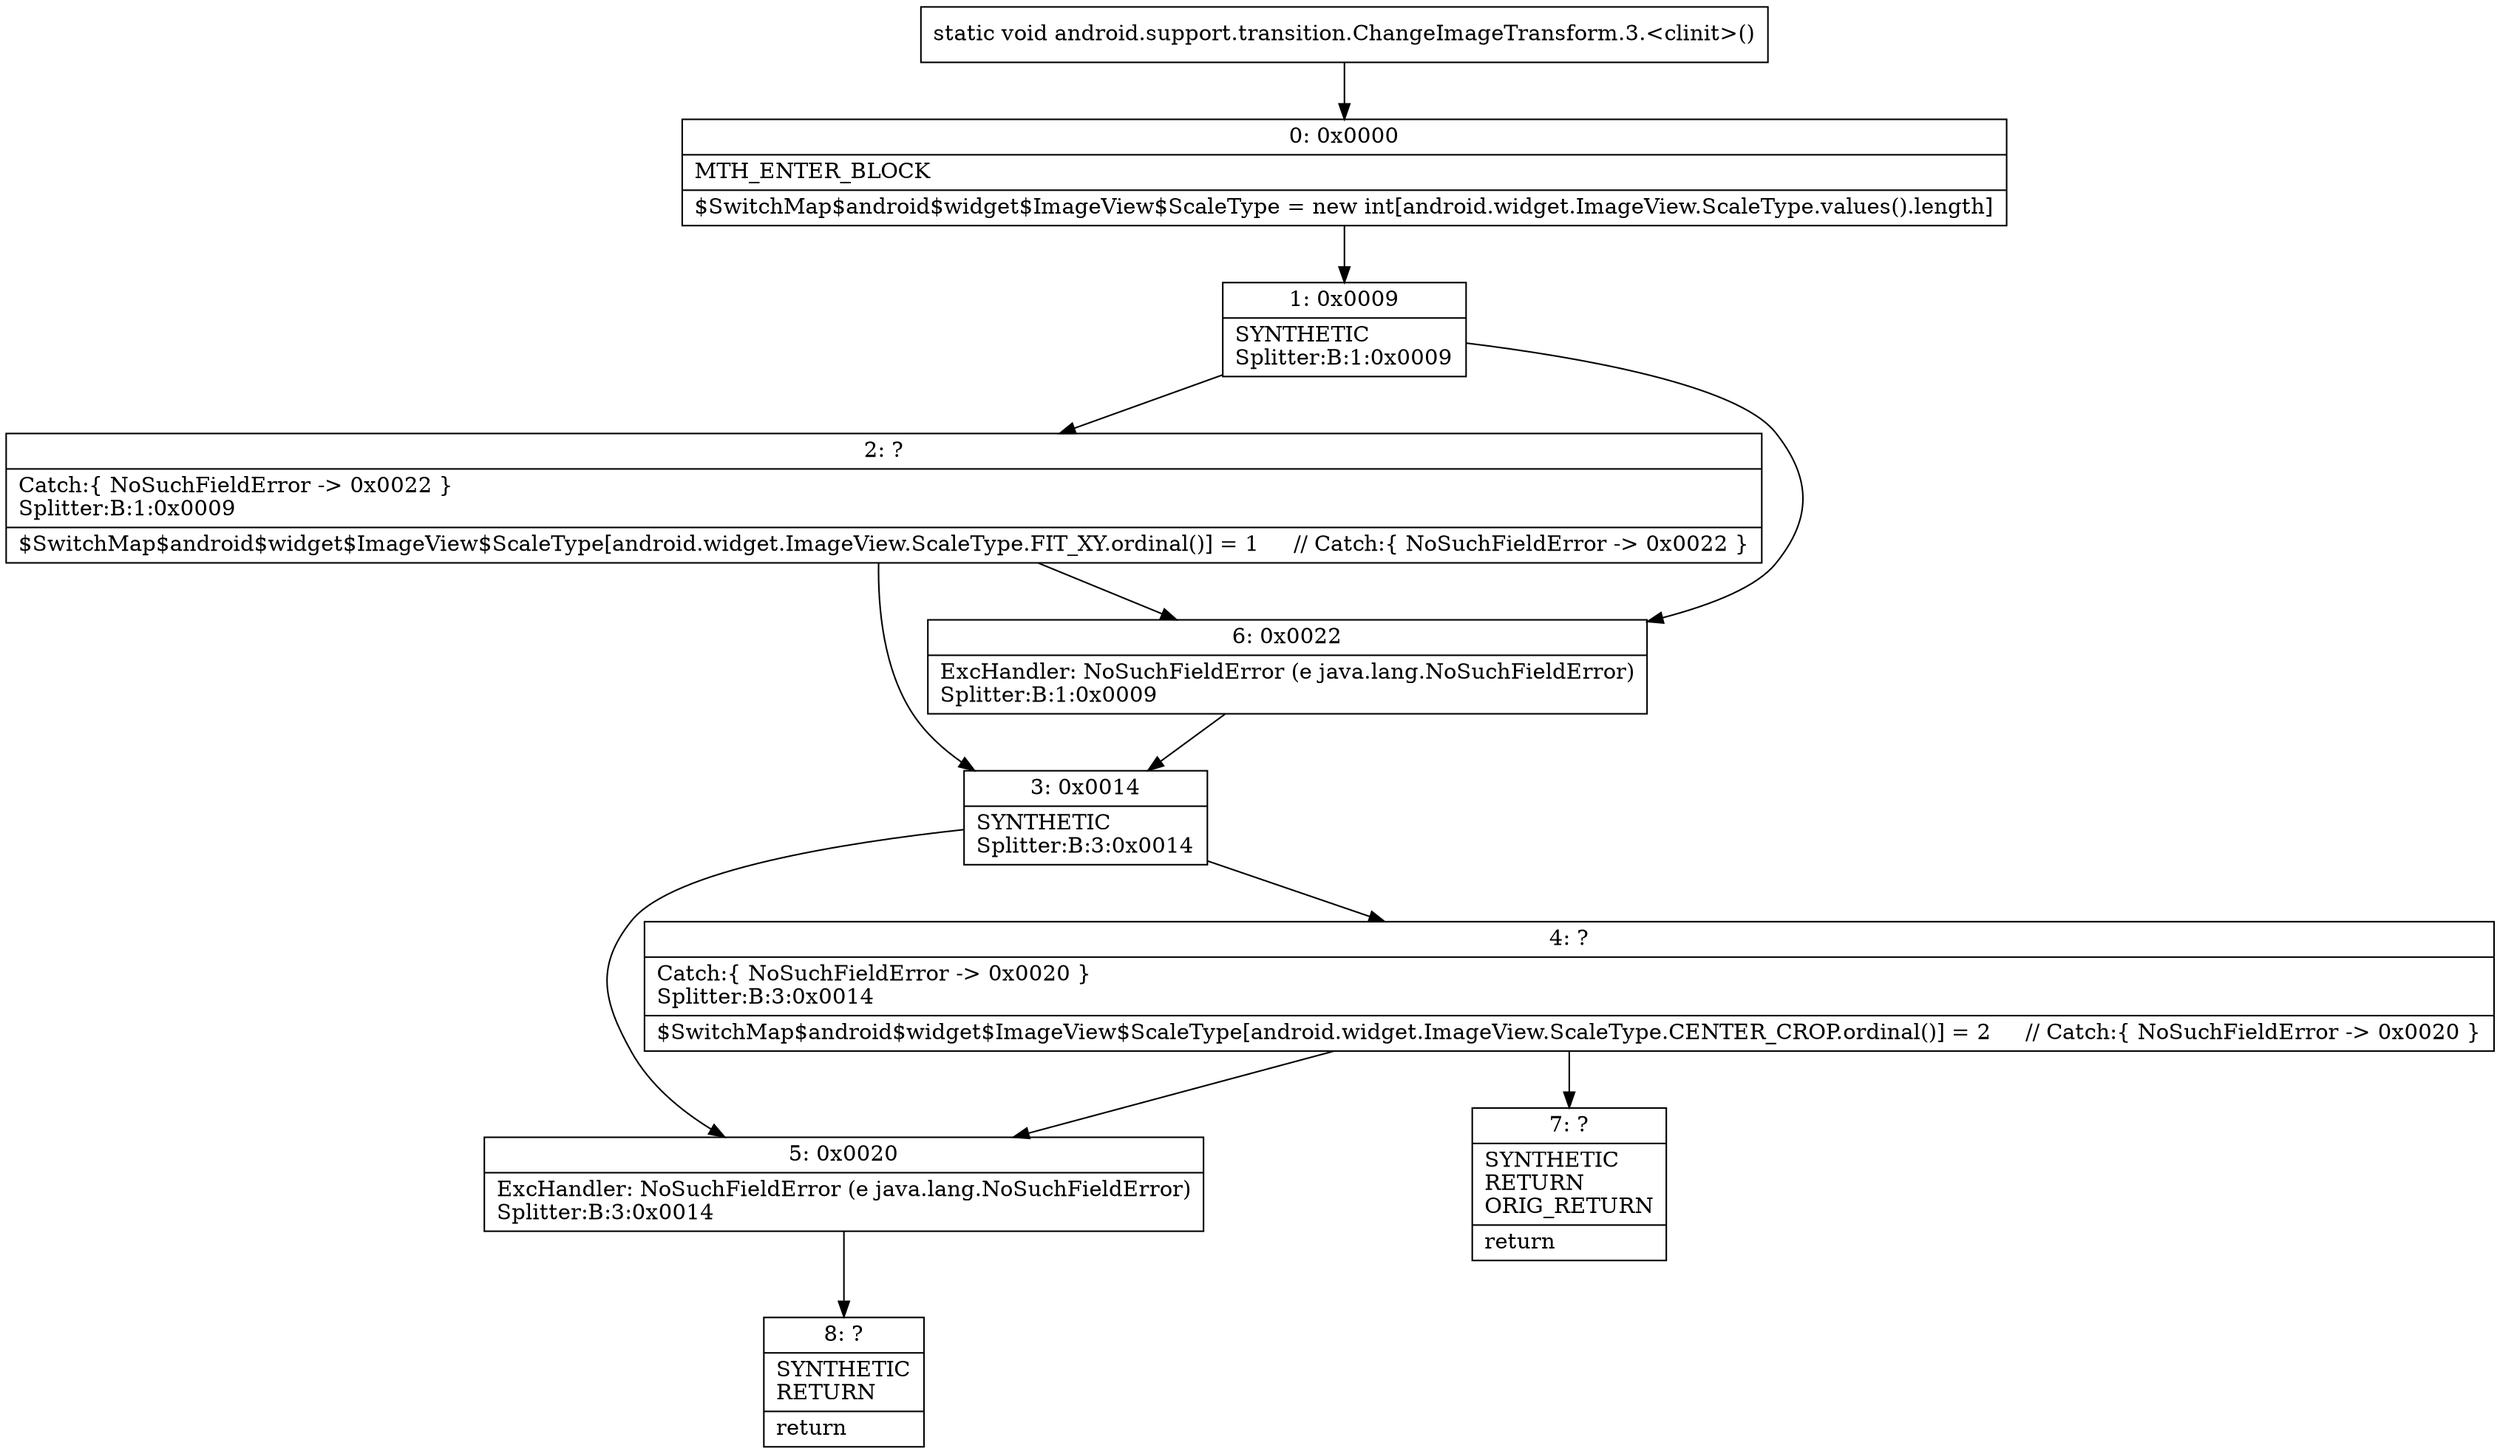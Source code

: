 digraph "CFG forandroid.support.transition.ChangeImageTransform.3.\<clinit\>()V" {
Node_0 [shape=record,label="{0\:\ 0x0000|MTH_ENTER_BLOCK\l|$SwitchMap$android$widget$ImageView$ScaleType = new int[android.widget.ImageView.ScaleType.values().length]\l}"];
Node_1 [shape=record,label="{1\:\ 0x0009|SYNTHETIC\lSplitter:B:1:0x0009\l}"];
Node_2 [shape=record,label="{2\:\ ?|Catch:\{ NoSuchFieldError \-\> 0x0022 \}\lSplitter:B:1:0x0009\l|$SwitchMap$android$widget$ImageView$ScaleType[android.widget.ImageView.ScaleType.FIT_XY.ordinal()] = 1     \/\/ Catch:\{ NoSuchFieldError \-\> 0x0022 \}\l}"];
Node_3 [shape=record,label="{3\:\ 0x0014|SYNTHETIC\lSplitter:B:3:0x0014\l}"];
Node_4 [shape=record,label="{4\:\ ?|Catch:\{ NoSuchFieldError \-\> 0x0020 \}\lSplitter:B:3:0x0014\l|$SwitchMap$android$widget$ImageView$ScaleType[android.widget.ImageView.ScaleType.CENTER_CROP.ordinal()] = 2     \/\/ Catch:\{ NoSuchFieldError \-\> 0x0020 \}\l}"];
Node_5 [shape=record,label="{5\:\ 0x0020|ExcHandler: NoSuchFieldError (e java.lang.NoSuchFieldError)\lSplitter:B:3:0x0014\l}"];
Node_6 [shape=record,label="{6\:\ 0x0022|ExcHandler: NoSuchFieldError (e java.lang.NoSuchFieldError)\lSplitter:B:1:0x0009\l}"];
Node_7 [shape=record,label="{7\:\ ?|SYNTHETIC\lRETURN\lORIG_RETURN\l|return\l}"];
Node_8 [shape=record,label="{8\:\ ?|SYNTHETIC\lRETURN\l|return\l}"];
MethodNode[shape=record,label="{static void android.support.transition.ChangeImageTransform.3.\<clinit\>() }"];
MethodNode -> Node_0;
Node_0 -> Node_1;
Node_1 -> Node_2;
Node_1 -> Node_6;
Node_2 -> Node_3;
Node_2 -> Node_6;
Node_3 -> Node_4;
Node_3 -> Node_5;
Node_4 -> Node_5;
Node_4 -> Node_7;
Node_5 -> Node_8;
Node_6 -> Node_3;
}

